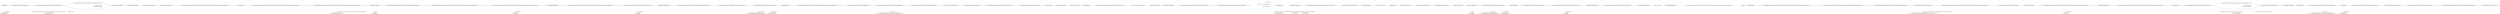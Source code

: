 digraph  {
n43 [label="Nancy.AfterPipeline", span=""];
n44 [label="Nancy.PipelineItem<System.Action<Nancy.NancyContext>>", span=""];
n0 [cluster="Nancy.AfterPipeline.AfterPipeline()", label="Entry Nancy.AfterPipeline.AfterPipeline()", span="11-11"];
n1 [cluster="Nancy.AfterPipeline.AfterPipeline()", label="Exit Nancy.AfterPipeline.AfterPipeline()", span="11-11"];
n2 [cluster="Nancy.AfterPipeline.AfterPipeline(int)", label="Entry Nancy.AfterPipeline.AfterPipeline(int)", span="15-15"];
n3 [cluster="Nancy.AfterPipeline.AfterPipeline(int)", label="Exit Nancy.AfterPipeline.AfterPipeline(int)", span="15-15"];
n4 [cluster="Nancy.AfterPipeline.implicit operator System.Func<Nancy.NancyContext, System.Threading.CancellationToken, System.Threading.Tasks.Task>(Nancy.AfterPipeline)", label="Entry Nancy.AfterPipeline.implicit operator System.Func<Nancy.NancyContext, System.Threading.CancellationToken, System.Threading.Tasks.Task>(Nancy.AfterPipeline)", span="20-20"];
n5 [cluster="Nancy.AfterPipeline.implicit operator System.Func<Nancy.NancyContext, System.Threading.CancellationToken, System.Threading.Tasks.Task>(Nancy.AfterPipeline)", label="return pipeline.Invoke;", span="22-22"];
n6 [cluster="Nancy.AfterPipeline.implicit operator System.Func<Nancy.NancyContext, System.Threading.CancellationToken, System.Threading.Tasks.Task>(Nancy.AfterPipeline)", label="Exit Nancy.AfterPipeline.implicit operator System.Func<Nancy.NancyContext, System.Threading.CancellationToken, System.Threading.Tasks.Task>(Nancy.AfterPipeline)", span="20-20"];
n7 [cluster="Nancy.AfterPipeline.implicit operator Nancy.AfterPipeline(System.Func<Nancy.NancyContext, System.Threading.CancellationToken, System.Threading.Tasks.Task>)", label="Entry Nancy.AfterPipeline.implicit operator Nancy.AfterPipeline(System.Func<Nancy.NancyContext, System.Threading.CancellationToken, System.Threading.Tasks.Task>)", span="25-25"];
n8 [cluster="Nancy.AfterPipeline.implicit operator Nancy.AfterPipeline(System.Func<Nancy.NancyContext, System.Threading.CancellationToken, System.Threading.Tasks.Task>)", label="var pipeline = new AfterPipeline()", span="27-27"];
n9 [cluster="Nancy.AfterPipeline.implicit operator Nancy.AfterPipeline(System.Func<Nancy.NancyContext, System.Threading.CancellationToken, System.Threading.Tasks.Task>)", label="pipeline.AddItemToEndOfPipeline(func)", span="28-28"];
n10 [cluster="Nancy.AfterPipeline.implicit operator Nancy.AfterPipeline(System.Func<Nancy.NancyContext, System.Threading.CancellationToken, System.Threading.Tasks.Task>)", label="return pipeline;", span="29-29"];
n12 [cluster="Nancy.AsyncNamedPipelineBase<TAsyncDelegate, TSyncDelegate>.AddItemToEndOfPipeline(TAsyncDelegate)", label="Entry Nancy.AsyncNamedPipelineBase<TAsyncDelegate, TSyncDelegate>.AddItemToEndOfPipeline(TAsyncDelegate)", span="87-87"];
n11 [cluster="Nancy.AfterPipeline.implicit operator Nancy.AfterPipeline(System.Func<Nancy.NancyContext, System.Threading.CancellationToken, System.Threading.Tasks.Task>)", label="Exit Nancy.AfterPipeline.implicit operator Nancy.AfterPipeline(System.Func<Nancy.NancyContext, System.Threading.CancellationToken, System.Threading.Tasks.Task>)", span="25-25"];
n13 [cluster="Nancy.AfterPipeline.operator +(Nancy.AfterPipeline, System.Func<Nancy.NancyContext, System.Threading.CancellationToken, System.Threading.Tasks.Task>)", label="Entry Nancy.AfterPipeline.operator +(Nancy.AfterPipeline, System.Func<Nancy.NancyContext, System.Threading.CancellationToken, System.Threading.Tasks.Task>)", span="32-32"];
n14 [cluster="Nancy.AfterPipeline.operator +(Nancy.AfterPipeline, System.Func<Nancy.NancyContext, System.Threading.CancellationToken, System.Threading.Tasks.Task>)", label="pipeline.AddItemToEndOfPipeline(func)", span="34-34"];
n15 [cluster="Nancy.AfterPipeline.operator +(Nancy.AfterPipeline, System.Func<Nancy.NancyContext, System.Threading.CancellationToken, System.Threading.Tasks.Task>)", label="return pipeline;", span="35-35"];
n16 [cluster="Nancy.AfterPipeline.operator +(Nancy.AfterPipeline, System.Func<Nancy.NancyContext, System.Threading.CancellationToken, System.Threading.Tasks.Task>)", label="Exit Nancy.AfterPipeline.operator +(Nancy.AfterPipeline, System.Func<Nancy.NancyContext, System.Threading.CancellationToken, System.Threading.Tasks.Task>)", span="32-32"];
n17 [cluster="Nancy.AfterPipeline.operator +(Nancy.AfterPipeline, System.Action<Nancy.NancyContext>)", label="Entry Nancy.AfterPipeline.operator +(Nancy.AfterPipeline, System.Action<Nancy.NancyContext>)", span="38-38"];
n18 [cluster="Nancy.AfterPipeline.operator +(Nancy.AfterPipeline, System.Action<Nancy.NancyContext>)", label="pipeline.AddItemToEndOfPipeline(action)", span="40-40"];
n19 [cluster="Nancy.AfterPipeline.operator +(Nancy.AfterPipeline, System.Action<Nancy.NancyContext>)", label="return pipeline;", span="41-41"];
n21 [cluster="Nancy.AsyncNamedPipelineBase<TAsyncDelegate, TSyncDelegate>.AddItemToEndOfPipeline(TSyncDelegate)", label="Entry Nancy.AsyncNamedPipelineBase<TAsyncDelegate, TSyncDelegate>.AddItemToEndOfPipeline(TSyncDelegate)", span="96-96"];
n20 [cluster="Nancy.AfterPipeline.operator +(Nancy.AfterPipeline, System.Action<Nancy.NancyContext>)", label="Exit Nancy.AfterPipeline.operator +(Nancy.AfterPipeline, System.Action<Nancy.NancyContext>)", span="38-38"];
n22 [cluster="Nancy.AfterPipeline.operator +(Nancy.AfterPipeline, Nancy.AfterPipeline)", label="Entry Nancy.AfterPipeline.operator +(Nancy.AfterPipeline, Nancy.AfterPipeline)", span="44-44"];
n23 [cluster="Nancy.AfterPipeline.operator +(Nancy.AfterPipeline, Nancy.AfterPipeline)", label="pipelineToAdd.PipelineItems", span="46-46"];
n24 [cluster="Nancy.AfterPipeline.operator +(Nancy.AfterPipeline, Nancy.AfterPipeline)", label="pipelineToAddTo.AddItemToEndOfPipeline(pipelineItem)", span="48-48"];
n25 [cluster="Nancy.AfterPipeline.operator +(Nancy.AfterPipeline, Nancy.AfterPipeline)", label="return pipelineToAddTo;", span="51-51"];
n27 [cluster="Nancy.AsyncNamedPipelineBase<TAsyncDelegate, TSyncDelegate>.AddItemToEndOfPipeline(Nancy.PipelineItem<TAsyncDelegate>, bool)", label="Entry Nancy.AsyncNamedPipelineBase<TAsyncDelegate, TSyncDelegate>.AddItemToEndOfPipeline(Nancy.PipelineItem<TAsyncDelegate>, bool)", span="109-109"];
n26 [cluster="Nancy.AfterPipeline.operator +(Nancy.AfterPipeline, Nancy.AfterPipeline)", label="Exit Nancy.AfterPipeline.operator +(Nancy.AfterPipeline, Nancy.AfterPipeline)", span="44-44"];
n28 [cluster="Nancy.AfterPipeline.Invoke(Nancy.NancyContext, System.Threading.CancellationToken)", label="Entry Nancy.AfterPipeline.Invoke(Nancy.NancyContext, System.Threading.CancellationToken)", span="54-54"];
n29 [cluster="Nancy.AfterPipeline.Invoke(Nancy.NancyContext, System.Threading.CancellationToken)", label="this.PipelineDelegates", span="56-56"];
n30 [cluster="Nancy.AfterPipeline.Invoke(Nancy.NancyContext, System.Threading.CancellationToken)", label="await pipelineDelegate.Invoke(context, cancellationToken).ConfigureAwait(false)", span="58-58"];
n31 [cluster="Nancy.AfterPipeline.Invoke(Nancy.NancyContext, System.Threading.CancellationToken)", label="Exit Nancy.AfterPipeline.Invoke(Nancy.NancyContext, System.Threading.CancellationToken)", span="54-54"];
n32 [cluster="System.Func<T1, T2, TResult>.Invoke(T1, T2)", label="Entry System.Func<T1, T2, TResult>.Invoke(T1, T2)", span="0-0"];
n33 [cluster="System.Threading.Tasks.Task.ConfigureAwait(bool)", label="Entry System.Threading.Tasks.Task.ConfigureAwait(bool)", span="0-0"];
n34 [cluster="Nancy.AfterPipeline.Wrap(Nancy.PipelineItem<System.Action<Nancy.NancyContext>>)", label="Entry Nancy.AfterPipeline.Wrap(Nancy.PipelineItem<System.Action<Nancy.NancyContext>>)", span="67-67"];
n35 [cluster="Nancy.AfterPipeline.Wrap(Nancy.PipelineItem<System.Action<Nancy.NancyContext>>)", label="return new PipelineItem<Func<NancyContext, CancellationToken, Task>>(pipelineItem.Name, (ctx, ct) =>\r\n            {\r\n                pipelineItem.Delegate(ctx);\r\n                return TaskHelpers.CompletedTask;\r\n            });", span="69-73"];
n39 [cluster="lambda expression", label="pipelineItem.Delegate(ctx)", span="71-71"];
n36 [cluster="Nancy.AfterPipeline.Wrap(Nancy.PipelineItem<System.Action<Nancy.NancyContext>>)", label="Exit Nancy.AfterPipeline.Wrap(Nancy.PipelineItem<System.Action<Nancy.NancyContext>>)", span="67-67"];
n37 [cluster="Nancy.PipelineItem<TDelegate>.PipelineItem(string, TDelegate)", label="Entry Nancy.PipelineItem<TDelegate>.PipelineItem(string, TDelegate)", span="8-8"];
n38 [cluster="lambda expression", label="Entry lambda expression", span="69-73"];
n40 [cluster="lambda expression", label="return TaskHelpers.CompletedTask;", span="72-72"];
n42 [cluster="System.Action<T>.Invoke(T)", label="Entry System.Action<T>.Invoke(T)", span="0-0"];
n41 [cluster="lambda expression", label="Exit lambda expression", span="69-73"];
m0_0 [cluster="Nancy.Responses.StreamResponse.StreamResponse(System.Func<System.IO.Stream>, string)", file="AsyncNamedPipelineBase.cs", label="Entry Nancy.Responses.StreamResponse.StreamResponse(System.Func<System.IO.Stream>, string)", span="18-18"];
m0_1 [cluster="Nancy.Responses.StreamResponse.StreamResponse(System.Func<System.IO.Stream>, string)", color=green, community=0, file="AsyncNamedPipelineBase.cs", label="this.Contents = GetResponseBodyDelegate(source)", prediction=0, span="20-20"];
m0_2 [cluster="Nancy.Responses.StreamResponse.StreamResponse(System.Func<System.IO.Stream>, string)", file="AsyncNamedPipelineBase.cs", label="this.ContentType = contentType", span="21-21"];
m0_3 [cluster="Nancy.Responses.StreamResponse.StreamResponse(System.Func<System.IO.Stream>, string)", file="AsyncNamedPipelineBase.cs", label="this.StatusCode = HttpStatusCode.OK", span="22-22"];
m0_4 [cluster="Nancy.Responses.StreamResponse.StreamResponse(System.Func<System.IO.Stream>, string)", file="AsyncNamedPipelineBase.cs", label="Exit Nancy.Responses.StreamResponse.StreamResponse(System.Func<System.IO.Stream>, string)", span="18-18"];
m0_5 [cluster="Nancy.Responses.StreamResponse.GetResponseBodyDelegate(System.Func<System.IO.Stream>)", file="AsyncNamedPipelineBase.cs", label="Entry Nancy.Responses.StreamResponse.GetResponseBodyDelegate(System.Func<System.IO.Stream>)", span="25-25"];
m0_6 [cluster="Nancy.Responses.StreamResponse.GetResponseBodyDelegate(System.Func<System.IO.Stream>)", color=green, community=0, file="AsyncNamedPipelineBase.cs", label="return stream =>\r\n            {\r\n                using (this.source = sourceDelegate.Invoke())\r\n                {\r\n                    this.source.CopyTo(stream);\r\n                }\r\n            };", prediction=1, span="27-33"];
m0_7 [cluster="Nancy.Responses.StreamResponse.GetResponseBodyDelegate(System.Func<System.IO.Stream>)", file="AsyncNamedPipelineBase.cs", label="Exit Nancy.Responses.StreamResponse.GetResponseBodyDelegate(System.Func<System.IO.Stream>)", span="25-25"];
m0_13 [cluster="System.IO.Stream.CopyTo(System.IO.Stream)", file="AsyncNamedPipelineBase.cs", label="Entry System.IO.Stream.CopyTo(System.IO.Stream)", span="0-0"];
m0_18 [cluster="System.IO.Stream.Dispose()", file="AsyncNamedPipelineBase.cs", label="Entry System.IO.Stream.Dispose()", span="0-0"];
m0_8 [cluster="lambda expression", file="AsyncNamedPipelineBase.cs", label="Entry lambda expression", span="27-33"];
m0_10 [cluster="lambda expression", file="AsyncNamedPipelineBase.cs", label="this.source.CopyTo(stream)", span="31-31"];
m0_9 [cluster="lambda expression", color=green, community=0, file="AsyncNamedPipelineBase.cs", label="this.source = sourceDelegate.Invoke()", prediction=2, span="29-29"];
m0_11 [cluster="lambda expression", file="AsyncNamedPipelineBase.cs", label="Exit lambda expression", span="27-33"];
m0_12 [cluster="System.Func<TResult>.Invoke()", file="AsyncNamedPipelineBase.cs", label="Entry System.Func<TResult>.Invoke()", span="0-0"];
m0_14 [cluster="Nancy.Responses.StreamResponse.Dispose()", file="AsyncNamedPipelineBase.cs", label="Entry Nancy.Responses.StreamResponse.Dispose()", span="39-39"];
m0_15 [cluster="Nancy.Responses.StreamResponse.Dispose()", file="AsyncNamedPipelineBase.cs", label="this.source != null", span="41-41"];
m0_16 [cluster="Nancy.Responses.StreamResponse.Dispose()", file="AsyncNamedPipelineBase.cs", label="this.source.Dispose()", span="43-43"];
m0_17 [cluster="Nancy.Responses.StreamResponse.Dispose()", file="AsyncNamedPipelineBase.cs", label="Exit Nancy.Responses.StreamResponse.Dispose()", span="39-39"];
m0_19 [file="AsyncNamedPipelineBase.cs", label="Nancy.Responses.StreamResponse", span=""];
m0_20 [file="AsyncNamedPipelineBase.cs", label="System.Func<System.IO.Stream>", span=""];
m2_8 [cluster="Nancy.AfterPipeline.implicit operator Nancy.AfterPipeline(System.Func<Nancy.NancyContext, System.Threading.CancellationToken, System.Threading.Tasks.Task>)", file="NancyEngine.cs", label="var pipeline = new AfterPipeline()", span="47-47"];
m2_22 [cluster="Nancy.AfterPipeline.operator +(Nancy.AfterPipeline, Nancy.AfterPipeline)", file="NancyEngine.cs", label="Entry Nancy.AfterPipeline.operator +(Nancy.AfterPipeline, Nancy.AfterPipeline)", span="82-82"];
m2_23 [cluster="Nancy.AfterPipeline.operator +(Nancy.AfterPipeline, Nancy.AfterPipeline)", file="NancyEngine.cs", label="pipelineToAdd.PipelineItems", span="84-84"];
m2_24 [cluster="Nancy.AfterPipeline.operator +(Nancy.AfterPipeline, Nancy.AfterPipeline)", file="NancyEngine.cs", label="pipelineToAddTo.AddItemToEndOfPipeline(pipelineItem)", span="86-86"];
m2_25 [cluster="Nancy.AfterPipeline.operator +(Nancy.AfterPipeline, Nancy.AfterPipeline)", file="NancyEngine.cs", label="return pipelineToAddTo;", span="89-89"];
m2_26 [cluster="Nancy.AfterPipeline.operator +(Nancy.AfterPipeline, Nancy.AfterPipeline)", file="NancyEngine.cs", label="Exit Nancy.AfterPipeline.operator +(Nancy.AfterPipeline, Nancy.AfterPipeline)", span="82-82"];
m2_17 [cluster="Nancy.AfterPipeline.operator +(Nancy.AfterPipeline, System.Action<Nancy.NancyContext>)", file="NancyEngine.cs", label="Entry Nancy.AfterPipeline.operator +(Nancy.AfterPipeline, System.Action<Nancy.NancyContext>)", span="70-70"];
m2_18 [cluster="Nancy.AfterPipeline.operator +(Nancy.AfterPipeline, System.Action<Nancy.NancyContext>)", file="NancyEngine.cs", label="pipeline.AddItemToEndOfPipeline(action)", span="72-72"];
m2_19 [cluster="Nancy.AfterPipeline.operator +(Nancy.AfterPipeline, System.Action<Nancy.NancyContext>)", file="NancyEngine.cs", label="return pipeline;", span="73-73"];
m2_20 [cluster="Nancy.AfterPipeline.operator +(Nancy.AfterPipeline, System.Action<Nancy.NancyContext>)", file="NancyEngine.cs", label="Exit Nancy.AfterPipeline.operator +(Nancy.AfterPipeline, System.Action<Nancy.NancyContext>)", span="70-70"];
m2_0 [cluster="Nancy.AfterPipeline.AfterPipeline()", file="NancyEngine.cs", label="Entry Nancy.AfterPipeline.AfterPipeline()", span="19-19"];
m2_3 [cluster="Nancy.ViewEngines.Extensions.IsAnonymousType(object)", color=green, community=0, file="NancyEngine.cs", label="var type = source.GetType()", prediction=3, span="23-23"];
m2_1 [cluster="Nancy.AfterPipeline.AfterPipeline()", file="NancyEngine.cs", label="Exit Nancy.AfterPipeline.AfterPipeline()", span="19-19"];
m2_4 [cluster="Nancy.AfterPipeline.implicit operator System.Func<Nancy.NancyContext, System.Threading.CancellationToken, System.Threading.Tasks.Task>(Nancy.AfterPipeline)", color=green, community=0, file="NancyEngine.cs", label="Entry Nancy.AfterPipeline.implicit operator System.Func<Nancy.NancyContext, System.Threading.CancellationToken, System.Threading.Tasks.Task>(Nancy.AfterPipeline)", prediction=4, span="36-36"];
m2_2 [cluster="Nancy.ViewEngines.Extensions.IsAnonymousType(object)", file="NancyEngine.cs", label="return false;", span="20-20"];
m2_5 [cluster="Nancy.AfterPipeline.implicit operator System.Func<Nancy.NancyContext, System.Threading.CancellationToken, System.Threading.Tasks.Task>(Nancy.AfterPipeline)", file="NancyEngine.cs", label="return pipeline.Invoke;", span="38-38"];
m2_6 [cluster="Nancy.AfterPipeline.implicit operator System.Func<Nancy.NancyContext, System.Threading.CancellationToken, System.Threading.Tasks.Task>(Nancy.AfterPipeline)", file="NancyEngine.cs", label="Exit Nancy.AfterPipeline.implicit operator System.Func<Nancy.NancyContext, System.Threading.CancellationToken, System.Threading.Tasks.Task>(Nancy.AfterPipeline)", span="36-36"];
m2_27 [cluster="Nancy.AsyncNamedPipelineBase<TAsyncDelegate, TSyncDelegate>.AddItemToEndOfPipeline(Nancy.PipelineItem<TAsyncDelegate>, bool)", file="NancyEngine.cs", label="Entry Nancy.AsyncNamedPipelineBase<TAsyncDelegate, TSyncDelegate>.AddItemToEndOfPipeline(Nancy.PipelineItem<TAsyncDelegate>, bool)", span="121-121"];
m2_12 [cluster="Nancy.AsyncNamedPipelineBase<TAsyncDelegate, TSyncDelegate>.AddItemToEndOfPipeline(TAsyncDelegate)", file="NancyEngine.cs", label="Entry Nancy.AsyncNamedPipelineBase<TAsyncDelegate, TSyncDelegate>.AddItemToEndOfPipeline(TAsyncDelegate)", span="99-99"];
m2_7 [cluster="string.StartsWith(string, System.StringComparison)", file="NancyEngine.cs", label="Entry string.StartsWith(string, System.StringComparison)", span="0-0"];
m2_9 [cluster="System.Attribute.IsDefined(System.Reflection.MemberInfo, System.Type, bool)", file="NancyEngine.cs", label="Entry System.Attribute.IsDefined(System.Reflection.MemberInfo, System.Type, bool)", span="0-0"];
m2_10 [cluster="Nancy.AfterPipeline.implicit operator Nancy.AfterPipeline(System.Func<Nancy.NancyContext, System.Threading.CancellationToken, System.Threading.Tasks.Task>)", file="NancyEngine.cs", label="return pipeline;", span="49-49"];
m2_11 [cluster="Nancy.AfterPipeline.implicit operator Nancy.AfterPipeline(System.Func<Nancy.NancyContext, System.Threading.CancellationToken, System.Threading.Tasks.Task>)", file="NancyEngine.cs", label="Exit Nancy.AfterPipeline.implicit operator Nancy.AfterPipeline(System.Func<Nancy.NancyContext, System.Threading.CancellationToken, System.Threading.Tasks.Task>)", span="45-45"];
m2_37 [cluster="Nancy.PipelineItem<TDelegate>.PipelineItem(string, TDelegate)", file="NancyEngine.cs", label="Entry Nancy.PipelineItem<TDelegate>.PipelineItem(string, TDelegate)", span="8-8"];
m2_42 [cluster="System.Action<T>.Invoke(T)", file="NancyEngine.cs", label="Entry System.Action<T>.Invoke(T)", span="0-0"];
m2_13 [cluster="Nancy.AfterPipeline.operator +(Nancy.AfterPipeline, System.Func<Nancy.NancyContext, System.Threading.CancellationToken, System.Threading.Tasks.Task>)", file="NancyEngine.cs", label="Entry Nancy.AfterPipeline.operator +(Nancy.AfterPipeline, System.Func<Nancy.NancyContext, System.Threading.CancellationToken, System.Threading.Tasks.Task>)", span="58-58"];
m2_14 [cluster="Nancy.AfterPipeline.operator +(Nancy.AfterPipeline, System.Func<Nancy.NancyContext, System.Threading.CancellationToken, System.Threading.Tasks.Task>)", file="NancyEngine.cs", label="pipeline.AddItemToEndOfPipeline(func)", span="60-60"];
m2_15 [cluster="Nancy.AfterPipeline.operator +(Nancy.AfterPipeline, System.Func<Nancy.NancyContext, System.Threading.CancellationToken, System.Threading.Tasks.Task>)", file="NancyEngine.cs", label="return pipeline;", span="61-61"];
m2_16 [cluster="Nancy.AfterPipeline.operator +(Nancy.AfterPipeline, System.Func<Nancy.NancyContext, System.Threading.CancellationToken, System.Threading.Tasks.Task>)", file="NancyEngine.cs", label="Exit Nancy.AfterPipeline.operator +(Nancy.AfterPipeline, System.Func<Nancy.NancyContext, System.Threading.CancellationToken, System.Threading.Tasks.Task>)", span="58-58"];
m2_38 [cluster="lambda expression", file="NancyEngine.cs", label="Entry lambda expression", span="113-117"];
m2_39 [cluster="lambda expression", file="NancyEngine.cs", label="pipelineItem.Delegate(ctx)", span="115-115"];
m2_40 [cluster="lambda expression", file="NancyEngine.cs", label="return TaskHelpers.CompletedTask;", span="116-116"];
m2_41 [cluster="lambda expression", file="NancyEngine.cs", label="Exit lambda expression", span="113-117"];
m2_28 [cluster="Nancy.AfterPipeline.Invoke(Nancy.NancyContext, System.Threading.CancellationToken)", file="NancyEngine.cs", label="Entry Nancy.AfterPipeline.Invoke(Nancy.NancyContext, System.Threading.CancellationToken)", span="98-98"];
m2_29 [cluster="Nancy.AfterPipeline.Invoke(Nancy.NancyContext, System.Threading.CancellationToken)", file="NancyEngine.cs", label="this.PipelineDelegates", span="100-100"];
m2_30 [cluster="Nancy.AfterPipeline.Invoke(Nancy.NancyContext, System.Threading.CancellationToken)", file="NancyEngine.cs", label="await pipelineDelegate.Invoke(context, cancellationToken).ConfigureAwait(false)", span="102-102"];
m2_31 [cluster="Nancy.AfterPipeline.Invoke(Nancy.NancyContext, System.Threading.CancellationToken)", file="NancyEngine.cs", label="Exit Nancy.AfterPipeline.Invoke(Nancy.NancyContext, System.Threading.CancellationToken)", span="98-98"];
m2_33 [cluster="System.Threading.Tasks.Task.ConfigureAwait(bool)", file="NancyEngine.cs", label="Entry System.Threading.Tasks.Task.ConfigureAwait(bool)", span="0-0"];
m2_34 [cluster="Nancy.AfterPipeline.Wrap(Nancy.PipelineItem<System.Action<Nancy.NancyContext>>)", file="NancyEngine.cs", label="Entry Nancy.AfterPipeline.Wrap(Nancy.PipelineItem<System.Action<Nancy.NancyContext>>)", span="111-111"];
m2_35 [cluster="Nancy.AfterPipeline.Wrap(Nancy.PipelineItem<System.Action<Nancy.NancyContext>>)", file="NancyEngine.cs", label="return new PipelineItem<Func<NancyContext, CancellationToken, Task>>(pipelineItem.Name, (ctx, ct) =>\r\n            {\r\n                pipelineItem.Delegate(ctx);\r\n                return TaskHelpers.CompletedTask;\r\n            });", span="113-117"];
m2_36 [cluster="Nancy.AfterPipeline.Wrap(Nancy.PipelineItem<System.Action<Nancy.NancyContext>>)", file="NancyEngine.cs", label="Exit Nancy.AfterPipeline.Wrap(Nancy.PipelineItem<System.Action<Nancy.NancyContext>>)", span="111-111"];
m2_21 [cluster="Nancy.AsyncNamedPipelineBase<TAsyncDelegate, TSyncDelegate>.AddItemToEndOfPipeline(TSyncDelegate)", file="NancyEngine.cs", label="Entry Nancy.AsyncNamedPipelineBase<TAsyncDelegate, TSyncDelegate>.AddItemToEndOfPipeline(TSyncDelegate)", span="108-108"];
m2_32 [cluster="System.Func<T1, T2, TResult>.Invoke(T1, T2)", file="NancyEngine.cs", label="Entry System.Func<T1, T2, TResult>.Invoke(T1, T2)", span="0-0"];
m2_43 [file="NancyEngine.cs", label="Nancy.AfterPipeline", span=""];
m2_44 [file="NancyEngine.cs", label="Nancy.PipelineItem<System.Action<Nancy.NancyContext>>", span=""];
n43 -> n29  [color=darkseagreen4, key=1, label="Nancy.AfterPipeline", style=dashed];
n44 -> n39  [color=darkseagreen4, key=1, label="Nancy.PipelineItem<System.Action<Nancy.NancyContext>>", style=dashed];
n7 -> n9  [color=darkseagreen4, key=1, label="System.Func<Nancy.NancyContext, System.Threading.CancellationToken, System.Threading.Tasks.Task>", style=dashed];
n8 -> n10  [color=darkseagreen4, key=1, label=pipeline, style=dashed];
n13 -> n15  [color=darkseagreen4, key=1, label="Nancy.AfterPipeline", style=dashed];
n17 -> n19  [color=darkseagreen4, key=1, label="Nancy.AfterPipeline", style=dashed];
n22 -> n24  [color=darkseagreen4, key=1, label="Nancy.AfterPipeline", style=dashed];
n22 -> n25  [color=darkseagreen4, key=1, label="Nancy.AfterPipeline", style=dashed];
n28 -> n30  [color=darkseagreen4, key=1, label="Nancy.NancyContext", style=dashed];
n34 -> n39  [color=darkseagreen4, key=1, label="Nancy.PipelineItem<System.Action<Nancy.NancyContext>>", style=dashed];
n35 -> n39  [color=darkseagreen4, key=1, label="Nancy.NancyContext", style=dashed];
m0_6 -> m0_10  [color=green, key=1, label="System.IO.Stream", style=dashed];
m0_8 -> m0_10  [color=darkseagreen4, key=1, label="System.IO.Stream", style=dashed];
m0_19 -> m0_10  [color=darkseagreen4, key=1, label="Nancy.Responses.StreamResponse", style=dashed];
m0_19 -> m0_15  [color=darkseagreen4, key=1, label="Nancy.Responses.StreamResponse", style=dashed];
m0_19 -> m0_16  [color=darkseagreen4, key=1, label="Nancy.Responses.StreamResponse", style=dashed];
m2_8 -> m2_10  [color=darkseagreen4, key=1, label=pipeline, style=dashed];
m2_22 -> m2_24  [color=darkseagreen4, key=1, label="Nancy.AfterPipeline", style=dashed];
m2_22 -> m2_25  [color=darkseagreen4, key=1, label="Nancy.AfterPipeline", style=dashed];
m2_17 -> m2_19  [color=darkseagreen4, key=1, label="Nancy.AfterPipeline", style=dashed];
m2_7 -> m2_9  [color=darkseagreen4, key=1, label="System.Func<Nancy.NancyContext, System.Threading.CancellationToken, System.Threading.Tasks.Task>", style=dashed];
m2_13 -> m2_15  [color=darkseagreen4, key=1, label="Nancy.AfterPipeline", style=dashed];
m2_28 -> m2_30  [color=darkseagreen4, key=1, label="Nancy.NancyContext", style=dashed];
m2_34 -> m2_39  [color=darkseagreen4, key=1, label="Nancy.PipelineItem<System.Action<Nancy.NancyContext>>", style=dashed];
m2_35 -> m2_39  [color=darkseagreen4, key=1, label="Nancy.NancyContext", style=dashed];
m2_43 -> m2_29  [color=darkseagreen4, key=1, label="Nancy.AfterPipeline", style=dashed];
m2_44 -> m2_39  [color=darkseagreen4, key=1, label="Nancy.PipelineItem<System.Action<Nancy.NancyContext>>", style=dashed];
}
